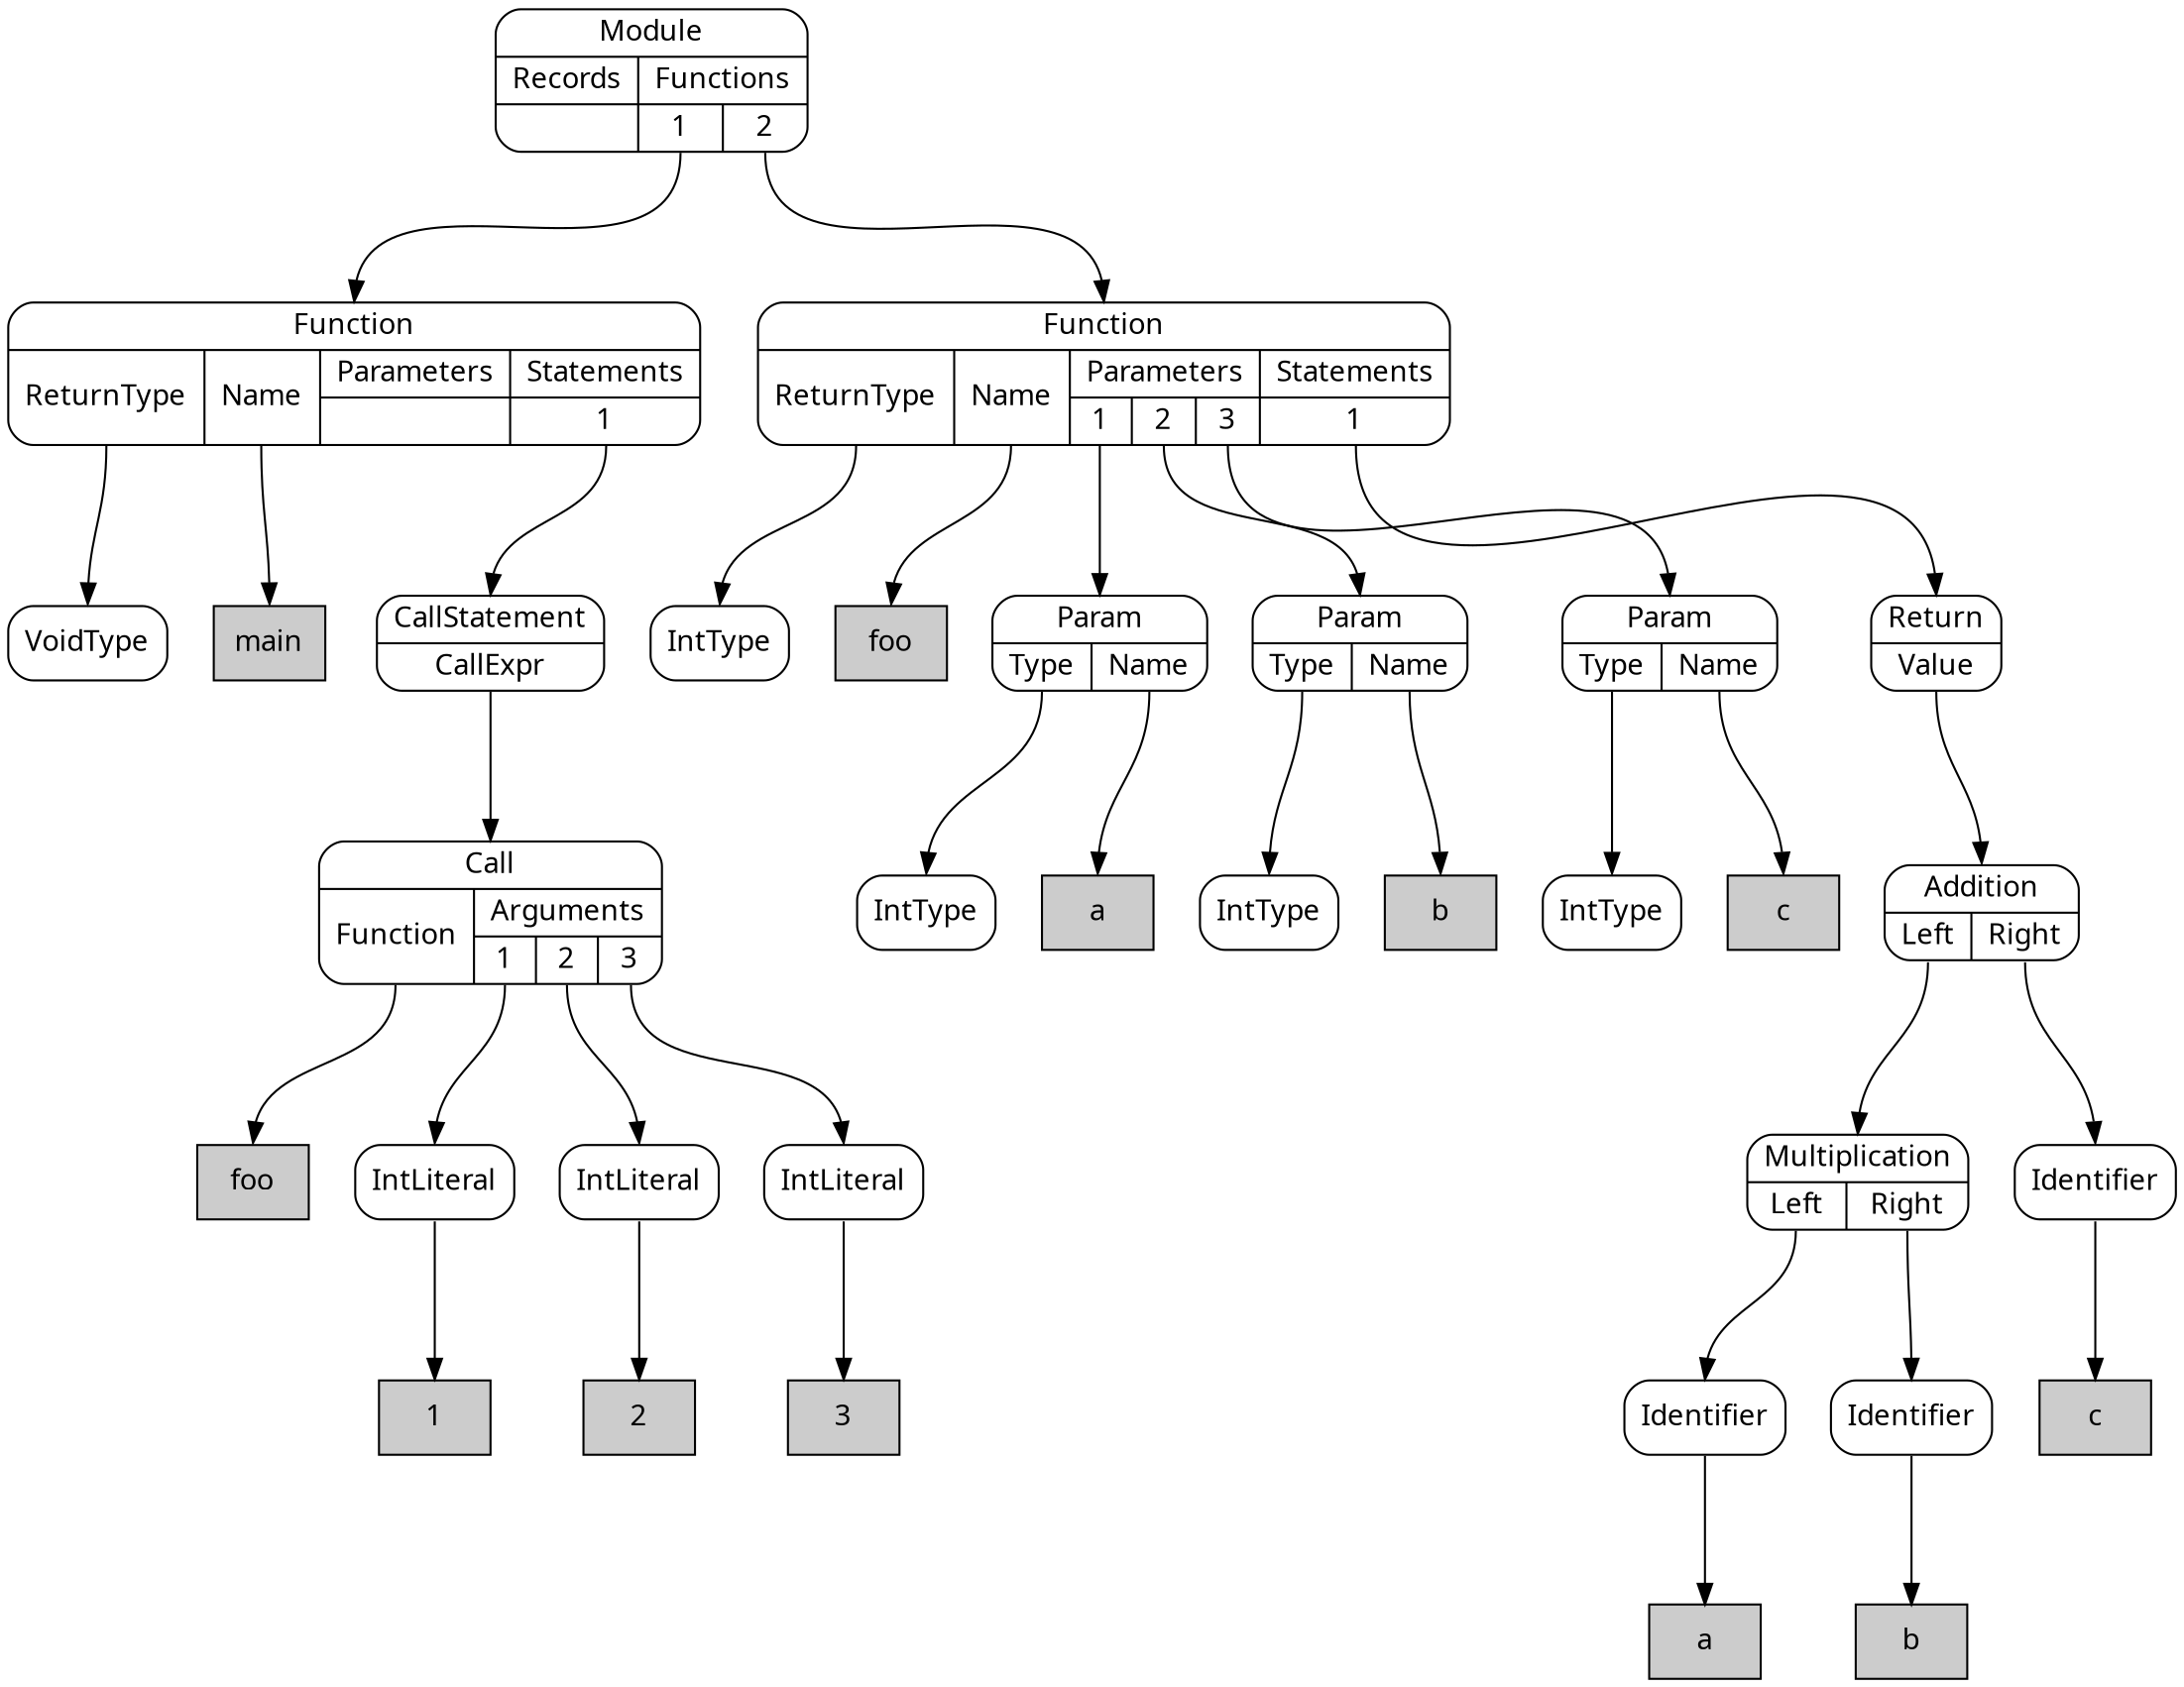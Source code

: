 digraph {
node [shape=Mrecord, style=filled, fillcolor=white, fontname="Calibri"];
graph [ordering=out, nodesep=0.3, ranksep=1];

# SimpleNode VoidType
node0 [label="VoidType", tooltip="VoidType"]

# DeclarationLiteral main
node1 [shape=box, label="main", fillcolor="#cccccc", tooltip="main"]

# ReferenceLiteral foo
node2 [shape=box, label="foo", fillcolor="#cccccc", tooltip="foo"]

# Literal 1
node3 [shape=box, label="1", fillcolor="#cccccc", tooltip="1"]

# SimpleNode IntLiteral
node4:s -> node3:n
node4 [label="IntLiteral", tooltip="IntLiteral"]

# Literal 2
node5 [shape=box, label="2", fillcolor="#cccccc", tooltip="2"]

# SimpleNode IntLiteral
node6:s -> node5:n
node6 [label="IntLiteral", tooltip="IntLiteral"]

# Literal 3
node7 [shape=box, label="3", fillcolor="#cccccc", tooltip="3"]

# SimpleNode IntLiteral
node8:s -> node7:n
node8 [label="IntLiteral", tooltip="IntLiteral"]

# PortNode Call
node9:p0:s -> node2:n
node9:p1_0:s -> node4:n
node9:p1_1:s -> node6:n
node9:p1_2:s -> node8:n
node9 [label="{Call|{<p0>Function|{Arguments|{<p1_0>1|<p1_1>2|<p1_2>3}}}}", tooltip="Call"]

# PortNode CallStatement
node10:p0:s -> node9:n
node10 [label="{CallStatement|{<p0>CallExpr}}", tooltip="CallStatement"]

# PortNode Function
node11:p0:s -> node0:n
node11:p1:s -> node1:n
node11:p3_0:s -> node10:n
node11 [label="{Function|{<p0>ReturnType|<p1>Name|{Parameters|{}}|{Statements|{<p3_0>1}}}}", tooltip="Function"]

# SimpleNode IntType
node12 [label="IntType", tooltip="IntType"]

# DeclarationLiteral foo
node13 [shape=box, label="foo", fillcolor="#cccccc", tooltip="foo"]

# SimpleNode IntType
node14 [label="IntType", tooltip="IntType"]

# DeclarationLiteral a
node15 [shape=box, label="a", fillcolor="#cccccc", tooltip="a"]

# PortNode Param
node16:p0:s -> node14:n
node16:p1:s -> node15:n
node16 [label="{Param|{<p0>Type|<p1>Name}}", tooltip="Param"]

# SimpleNode IntType
node17 [label="IntType", tooltip="IntType"]

# DeclarationLiteral b
node18 [shape=box, label="b", fillcolor="#cccccc", tooltip="b"]

# PortNode Param
node19:p0:s -> node17:n
node19:p1:s -> node18:n
node19 [label="{Param|{<p0>Type|<p1>Name}}", tooltip="Param"]

# SimpleNode IntType
node20 [label="IntType", tooltip="IntType"]

# DeclarationLiteral c
node21 [shape=box, label="c", fillcolor="#cccccc", tooltip="c"]

# PortNode Param
node22:p0:s -> node20:n
node22:p1:s -> node21:n
node22 [label="{Param|{<p0>Type|<p1>Name}}", tooltip="Param"]

# ReferenceLiteral a
node23 [shape=box, label="a", fillcolor="#cccccc", tooltip="a"]

# SimpleNode Identifier
node24:s -> node23:n
node24 [label="Identifier", tooltip="Identifier"]

# ReferenceLiteral b
node25 [shape=box, label="b", fillcolor="#cccccc", tooltip="b"]

# SimpleNode Identifier
node26:s -> node25:n
node26 [label="Identifier", tooltip="Identifier"]

# PortNode Multiplication
node27:p0:s -> node24:n
node27:p1:s -> node26:n
node27 [label="{Multiplication|{<p0>Left|<p1>Right}}", tooltip="Multiplication"]

# ReferenceLiteral c
node28 [shape=box, label="c", fillcolor="#cccccc", tooltip="c"]

# SimpleNode Identifier
node29:s -> node28:n
node29 [label="Identifier", tooltip="Identifier"]

# PortNode Addition
node30:p0:s -> node27:n
node30:p1:s -> node29:n
node30 [label="{Addition|{<p0>Left|<p1>Right}}", tooltip="Addition"]

# PortNode Return
node31:p0:s -> node30:n
node31 [label="{Return|{<p0>Value}}", tooltip="Return"]

# PortNode Function
node32:p0:s -> node12:n
node32:p1:s -> node13:n
node32:p2_0:s -> node16:n
node32:p2_1:s -> node19:n
node32:p2_2:s -> node22:n
node32:p3_0:s -> node31:n
node32 [label="{Function|{<p0>ReturnType|<p1>Name|{Parameters|{<p2_0>1|<p2_1>2|<p2_2>3}}|{Statements|{<p3_0>1}}}}", tooltip="Function"]

# PortNode Module
node33:p1_0:s -> node11:n
node33:p1_1:s -> node32:n
node33 [label="{Module|{{Records|{}}|{Functions|{<p1_0>1|<p1_1>2}}}}", tooltip="Module"]

}
